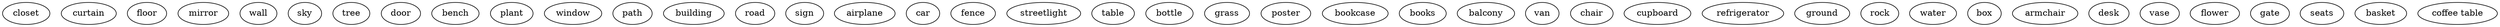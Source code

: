 graph {
	closet
	curtain
	floor
	mirror
	wall
	sky
	tree
	door
	bench
	plant
	window
	path
	building
	road
	sign
	airplane
	car
	fence
	streetlight
	table
	bottle
	grass
	poster
	bookcase
	books
	balcony
	van
	chair
	cupboard
	refrigerator
	ground
	rock
	water
	box
	armchair
	desk
	vase
	flower
	gate
	seats
	basket
	"coffee table"
}
